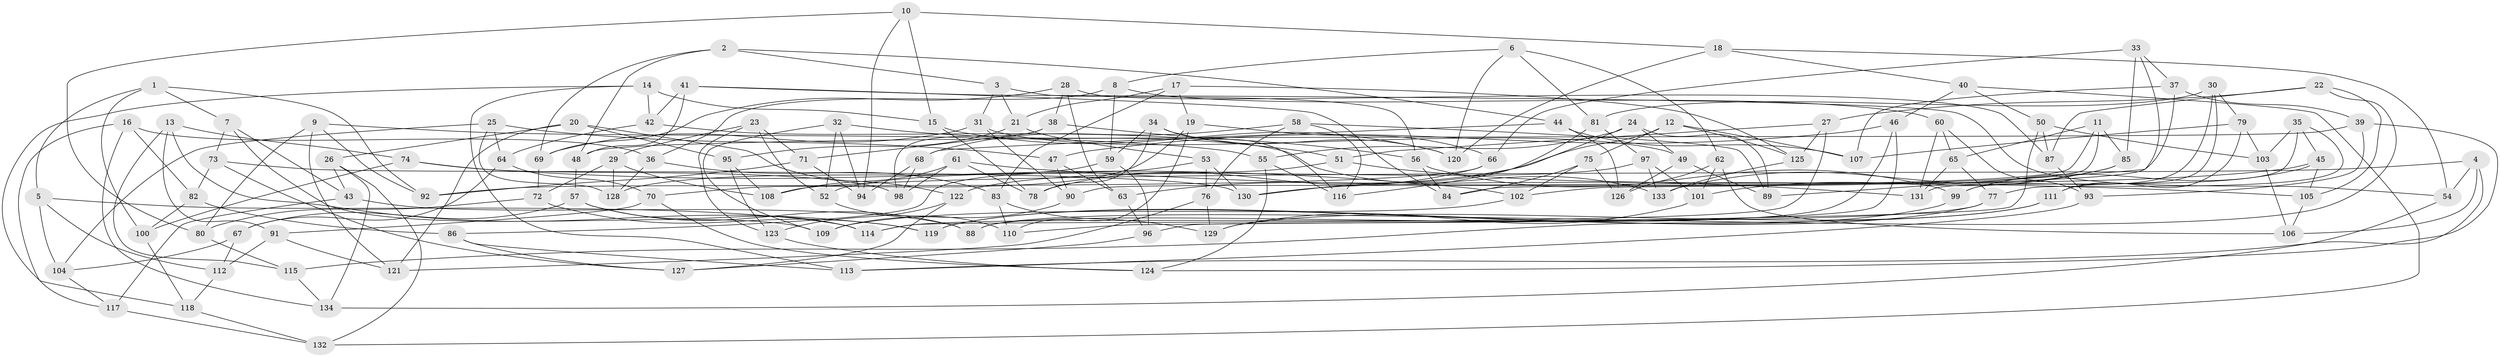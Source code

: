 // Generated by graph-tools (version 1.1) at 2025/11/02/27/25 16:11:48]
// undirected, 134 vertices, 268 edges
graph export_dot {
graph [start="1"]
  node [color=gray90,style=filled];
  1;
  2;
  3;
  4;
  5;
  6;
  7;
  8;
  9;
  10;
  11;
  12;
  13;
  14;
  15;
  16;
  17;
  18;
  19;
  20;
  21;
  22;
  23;
  24;
  25;
  26;
  27;
  28;
  29;
  30;
  31;
  32;
  33;
  34;
  35;
  36;
  37;
  38;
  39;
  40;
  41;
  42;
  43;
  44;
  45;
  46;
  47;
  48;
  49;
  50;
  51;
  52;
  53;
  54;
  55;
  56;
  57;
  58;
  59;
  60;
  61;
  62;
  63;
  64;
  65;
  66;
  67;
  68;
  69;
  70;
  71;
  72;
  73;
  74;
  75;
  76;
  77;
  78;
  79;
  80;
  81;
  82;
  83;
  84;
  85;
  86;
  87;
  88;
  89;
  90;
  91;
  92;
  93;
  94;
  95;
  96;
  97;
  98;
  99;
  100;
  101;
  102;
  103;
  104;
  105;
  106;
  107;
  108;
  109;
  110;
  111;
  112;
  113;
  114;
  115;
  116;
  117;
  118;
  119;
  120;
  121;
  122;
  123;
  124;
  125;
  126;
  127;
  128;
  129;
  130;
  131;
  132;
  133;
  134;
  1 -- 7;
  1 -- 92;
  1 -- 5;
  1 -- 100;
  2 -- 69;
  2 -- 44;
  2 -- 3;
  2 -- 48;
  3 -- 31;
  3 -- 21;
  3 -- 56;
  4 -- 108;
  4 -- 113;
  4 -- 106;
  4 -- 54;
  5 -- 114;
  5 -- 104;
  5 -- 112;
  6 -- 8;
  6 -- 62;
  6 -- 120;
  6 -- 81;
  7 -- 73;
  7 -- 109;
  7 -- 43;
  8 -- 59;
  8 -- 60;
  8 -- 36;
  9 -- 80;
  9 -- 121;
  9 -- 55;
  9 -- 92;
  10 -- 94;
  10 -- 18;
  10 -- 15;
  10 -- 80;
  11 -- 84;
  11 -- 65;
  11 -- 85;
  11 -- 90;
  12 -- 63;
  12 -- 125;
  12 -- 107;
  12 -- 75;
  13 -- 74;
  13 -- 91;
  13 -- 115;
  13 -- 119;
  14 -- 15;
  14 -- 113;
  14 -- 42;
  14 -- 118;
  15 -- 78;
  15 -- 120;
  16 -- 134;
  16 -- 36;
  16 -- 82;
  16 -- 117;
  17 -- 83;
  17 -- 19;
  17 -- 21;
  17 -- 125;
  18 -- 54;
  18 -- 120;
  18 -- 40;
  19 -- 110;
  19 -- 66;
  19 -- 70;
  20 -- 26;
  20 -- 122;
  20 -- 95;
  20 -- 121;
  21 -- 53;
  21 -- 95;
  22 -- 27;
  22 -- 87;
  22 -- 105;
  22 -- 88;
  23 -- 52;
  23 -- 29;
  23 -- 123;
  23 -- 71;
  24 -- 130;
  24 -- 49;
  24 -- 89;
  24 -- 55;
  25 -- 128;
  25 -- 64;
  25 -- 47;
  25 -- 104;
  26 -- 134;
  26 -- 132;
  26 -- 43;
  27 -- 125;
  27 -- 51;
  27 -- 114;
  28 -- 87;
  28 -- 38;
  28 -- 63;
  28 -- 69;
  29 -- 128;
  29 -- 108;
  29 -- 72;
  30 -- 99;
  30 -- 79;
  30 -- 81;
  30 -- 111;
  31 -- 49;
  31 -- 69;
  31 -- 90;
  32 -- 51;
  32 -- 94;
  32 -- 109;
  32 -- 52;
  33 -- 89;
  33 -- 37;
  33 -- 66;
  33 -- 85;
  34 -- 116;
  34 -- 120;
  34 -- 59;
  34 -- 78;
  35 -- 103;
  35 -- 131;
  35 -- 77;
  35 -- 45;
  36 -- 128;
  36 -- 83;
  37 -- 107;
  37 -- 102;
  37 -- 39;
  38 -- 98;
  38 -- 71;
  38 -- 56;
  39 -- 93;
  39 -- 124;
  39 -- 48;
  40 -- 46;
  40 -- 50;
  40 -- 132;
  41 -- 48;
  41 -- 42;
  41 -- 54;
  41 -- 84;
  42 -- 133;
  42 -- 64;
  43 -- 88;
  43 -- 117;
  44 -- 107;
  44 -- 126;
  44 -- 68;
  45 -- 99;
  45 -- 130;
  45 -- 105;
  46 -- 47;
  46 -- 88;
  46 -- 96;
  47 -- 90;
  47 -- 63;
  48 -- 57;
  49 -- 126;
  49 -- 89;
  50 -- 87;
  50 -- 103;
  50 -- 110;
  51 -- 52;
  51 -- 131;
  52 -- 110;
  53 -- 86;
  53 -- 76;
  53 -- 130;
  54 -- 134;
  55 -- 124;
  55 -- 116;
  56 -- 84;
  56 -- 99;
  57 -- 67;
  57 -- 88;
  57 -- 114;
  58 -- 116;
  58 -- 89;
  58 -- 76;
  58 -- 68;
  59 -- 128;
  59 -- 96;
  60 -- 65;
  60 -- 93;
  60 -- 131;
  61 -- 78;
  61 -- 108;
  61 -- 98;
  61 -- 105;
  62 -- 106;
  62 -- 126;
  62 -- 101;
  63 -- 96;
  64 -- 70;
  64 -- 67;
  65 -- 77;
  65 -- 131;
  66 -- 92;
  66 -- 78;
  67 -- 104;
  67 -- 112;
  68 -- 98;
  68 -- 94;
  69 -- 72;
  70 -- 91;
  70 -- 124;
  71 -- 92;
  71 -- 94;
  72 -- 80;
  72 -- 119;
  73 -- 127;
  73 -- 82;
  73 -- 130;
  74 -- 98;
  74 -- 100;
  74 -- 102;
  75 -- 84;
  75 -- 102;
  75 -- 126;
  76 -- 121;
  76 -- 129;
  77 -- 119;
  77 -- 114;
  79 -- 107;
  79 -- 111;
  79 -- 103;
  80 -- 115;
  81 -- 97;
  81 -- 116;
  82 -- 86;
  82 -- 100;
  83 -- 129;
  83 -- 110;
  85 -- 133;
  85 -- 101;
  86 -- 127;
  86 -- 113;
  87 -- 93;
  90 -- 109;
  91 -- 121;
  91 -- 112;
  93 -- 113;
  95 -- 108;
  95 -- 123;
  96 -- 127;
  97 -- 133;
  97 -- 101;
  97 -- 122;
  99 -- 119;
  100 -- 118;
  101 -- 129;
  102 -- 109;
  103 -- 106;
  104 -- 117;
  105 -- 106;
  111 -- 115;
  111 -- 129;
  112 -- 118;
  115 -- 134;
  117 -- 132;
  118 -- 132;
  122 -- 127;
  122 -- 123;
  123 -- 124;
  125 -- 133;
}
